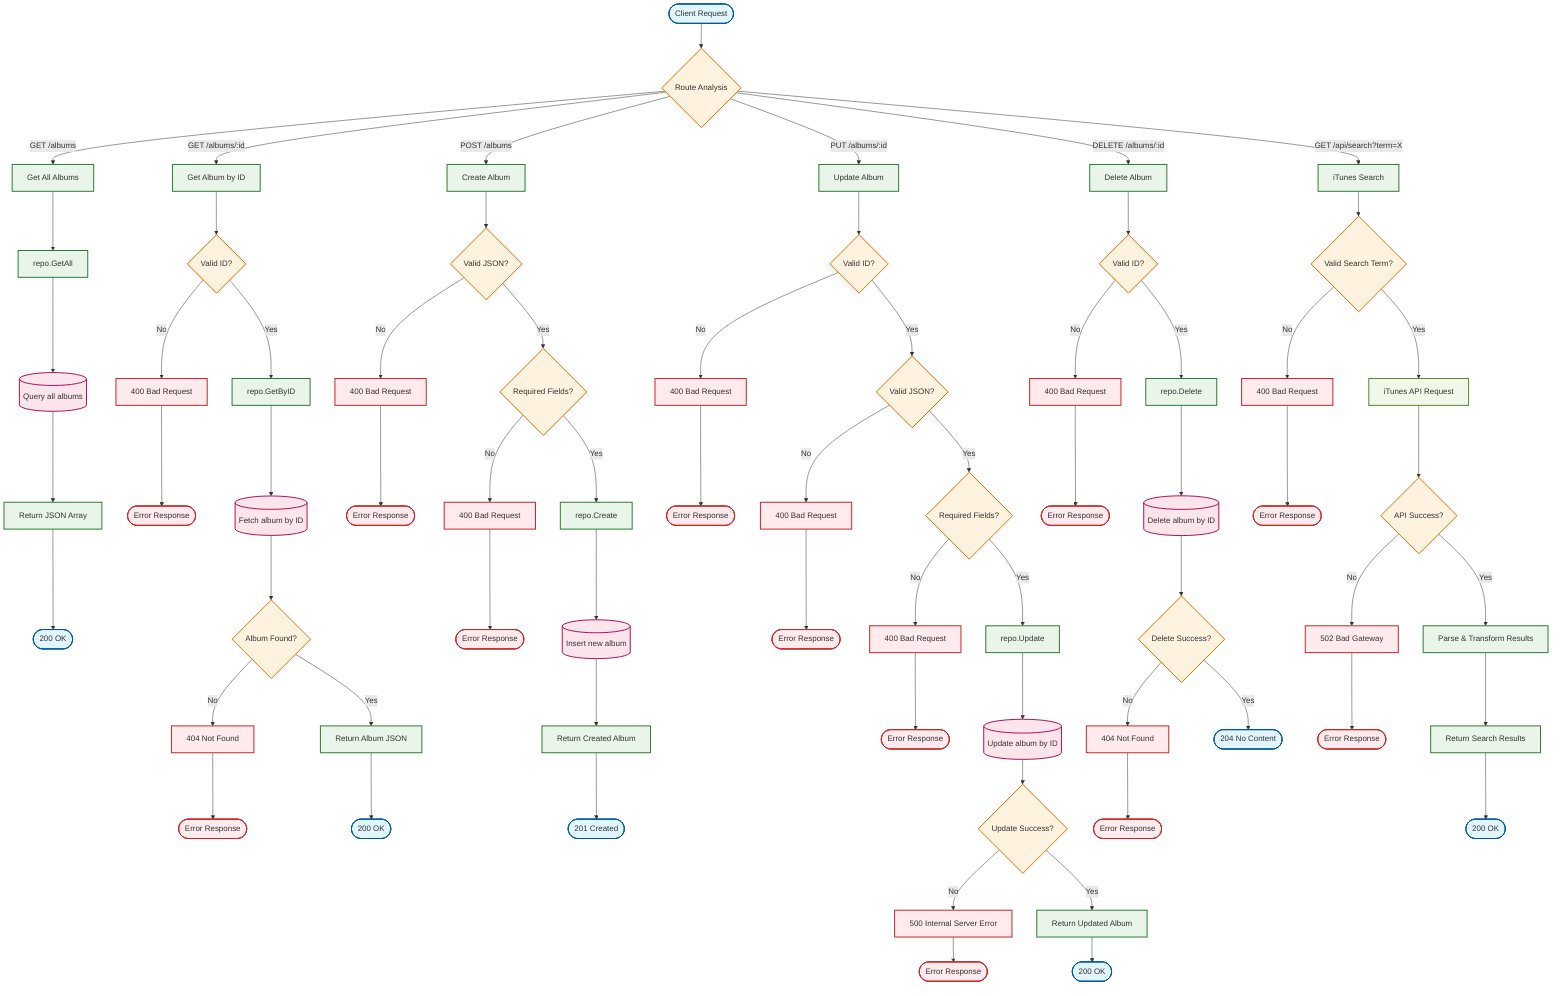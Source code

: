 flowchart TD
    Start([Client Request]) --> Route{Route Analysis}
    
    %% CRUD Operations
    Route -->|GET /albums| GetAll[Get All Albums]
    Route -->|GET /albums/:id| GetByID[Get Album by ID]
    Route -->|POST /albums| Create[Create Album]
    Route -->|PUT /albums/:id| Update[Update Album]
    Route -->|DELETE /albums/:id| Delete[Delete Album]
    
    %% iTunes Search
    Route -->|GET /api/search?term=X| Search[iTunes Search]
    
    %% Get All Albums Flow
    GetAll --> RepoGetAll[repo.GetAll]
    RepoGetAll --> DBQuery1[(Query all albums)]
    DBQuery1 --> ReturnJSON1[Return JSON Array]
    ReturnJSON1 --> End1([200 OK])
    
    %% Get By ID Flow
    GetByID --> ValidateID{Valid ID?}
    ValidateID -->|No| BadRequest1[400 Bad Request]
    ValidateID -->|Yes| RepoGetByID[repo.GetByID]
    RepoGetByID --> DBQuery2[(Fetch album by ID)]
    DBQuery2 --> Found{Album Found?}
    Found -->|No| NotFound[404 Not Found]
    Found -->|Yes| ReturnJSON2[Return Album JSON]
    ReturnJSON2 --> End2([200 OK])
    
    %% Create Album Flow
    Create --> ValidateJSON1{Valid JSON?}
    ValidateJSON1 -->|No| BadRequest2[400 Bad Request]
    ValidateJSON1 -->|Yes| ValidateFields1{Required Fields?}
    ValidateFields1 -->|No| BadRequest3[400 Bad Request]
    ValidateFields1 -->|Yes| RepoCreate[repo.Create]
    RepoCreate --> DBInsert[(Insert new album)]
    DBInsert --> ReturnCreated[Return Created Album]
    ReturnCreated --> End3([201 Created])
    
    %% Update Album Flow
    Update --> ValidateID2{Valid ID?}
    ValidateID2 -->|No| BadRequest4[400 Bad Request]
    ValidateID2 -->|Yes| ValidateJSON2{Valid JSON?}
    ValidateJSON2 -->|No| BadRequest5[400 Bad Request]
    ValidateJSON2 -->|Yes| ValidateFields2{Required Fields?}
    ValidateFields2 -->|No| BadRequest6[400 Bad Request]
    ValidateFields2 -->|Yes| RepoUpdate[repo.Update]
    RepoUpdate --> DBUpdate[(Update album by ID)]
    DBUpdate --> UpdateSuccess{Update Success?}
    UpdateSuccess -->|No| ServerError1[500 Internal Server Error]
    UpdateSuccess -->|Yes| ReturnUpdated[Return Updated Album]
    ReturnUpdated --> End4([200 OK])
    
    %% Delete Album Flow
    Delete --> ValidateID3{Valid ID?}
    ValidateID3 -->|No| BadRequest7[400 Bad Request]
    ValidateID3 -->|Yes| RepoDelete[repo.Delete]
    RepoDelete --> DBDelete[(Delete album by ID)]
    DBDelete --> DeleteSuccess{Delete Success?}
    DeleteSuccess -->|No| NotFound2[404 Not Found]
    DeleteSuccess -->|Yes| End5([204 No Content])
    
    %% iTunes Search Flow
    Search --> ValidateTerm{Valid Search Term?}
    ValidateTerm -->|No| BadRequest8[400 Bad Request]
    ValidateTerm -->|Yes| iTunesAPI[iTunes API Request]
    iTunesAPI --> APISuccess{API Success?}
    APISuccess -->|No| BadGateway[502 Bad Gateway]
    APISuccess -->|Yes| ParseResults[Parse & Transform Results]
    ParseResults --> ReturnSearch[Return Search Results]
    ReturnSearch --> End6([200 OK])
    
    %% Error endpoints
    BadRequest1 --> EndError1([Error Response])
    BadRequest2 --> EndError2([Error Response])
    BadRequest3 --> EndError3([Error Response])
    BadRequest4 --> EndError4([Error Response])
    BadRequest5 --> EndError5([Error Response])
    BadRequest6 --> EndError6([Error Response])
    BadRequest7 --> EndError7([Error Response])
    BadRequest8 --> EndError8([Error Response])
    NotFound --> EndError9([Error Response])
    NotFound2 --> EndError10([Error Response])
    ServerError1 --> EndError11([Error Response])
    BadGateway --> EndError12([Error Response])

    %% Styling
    classDef startEnd fill:#e1f5fe,stroke:#01579b,stroke-width:2px
    classDef process fill:#e8f5e8,stroke:#2e7d32,stroke-width:2px
    classDef decision fill:#fff3e0,stroke:#ef6c00,stroke-width:2px
    classDef database fill:#fce4ec,stroke:#ad1457,stroke-width:2px
    classDef error fill:#ffebee,stroke:#c62828,stroke-width:2px
    classDef external fill:#f1f8e9,stroke:#558b2f,stroke-width:2px
    
    class Start,End1,End2,End3,End4,End5,End6 startEnd
    class GetAll,GetByID,Create,Update,Delete,Search,RepoGetAll,RepoGetByID,RepoCreate,RepoUpdate,RepoDelete,ParseResults,ReturnJSON1,ReturnJSON2,ReturnCreated,ReturnUpdated,ReturnSearch process
    class Route,ValidateID,ValidateID2,ValidateID3,ValidateJSON1,ValidateJSON2,ValidateFields1,ValidateFields2,ValidateTerm,Found,UpdateSuccess,DeleteSuccess,APISuccess decision
    class DBQuery1,DBQuery2,DBInsert,DBUpdate,DBDelete database
    class BadRequest1,BadRequest2,BadRequest3,BadRequest4,BadRequest5,BadRequest6,BadRequest7,BadRequest8,NotFound,NotFound2,ServerError1,BadGateway,EndError1,EndError2,EndError3,EndError4,EndError5,EndError6,EndError7,EndError8,EndError9,EndError10,EndError11,EndError12 error
    class iTunesAPI external